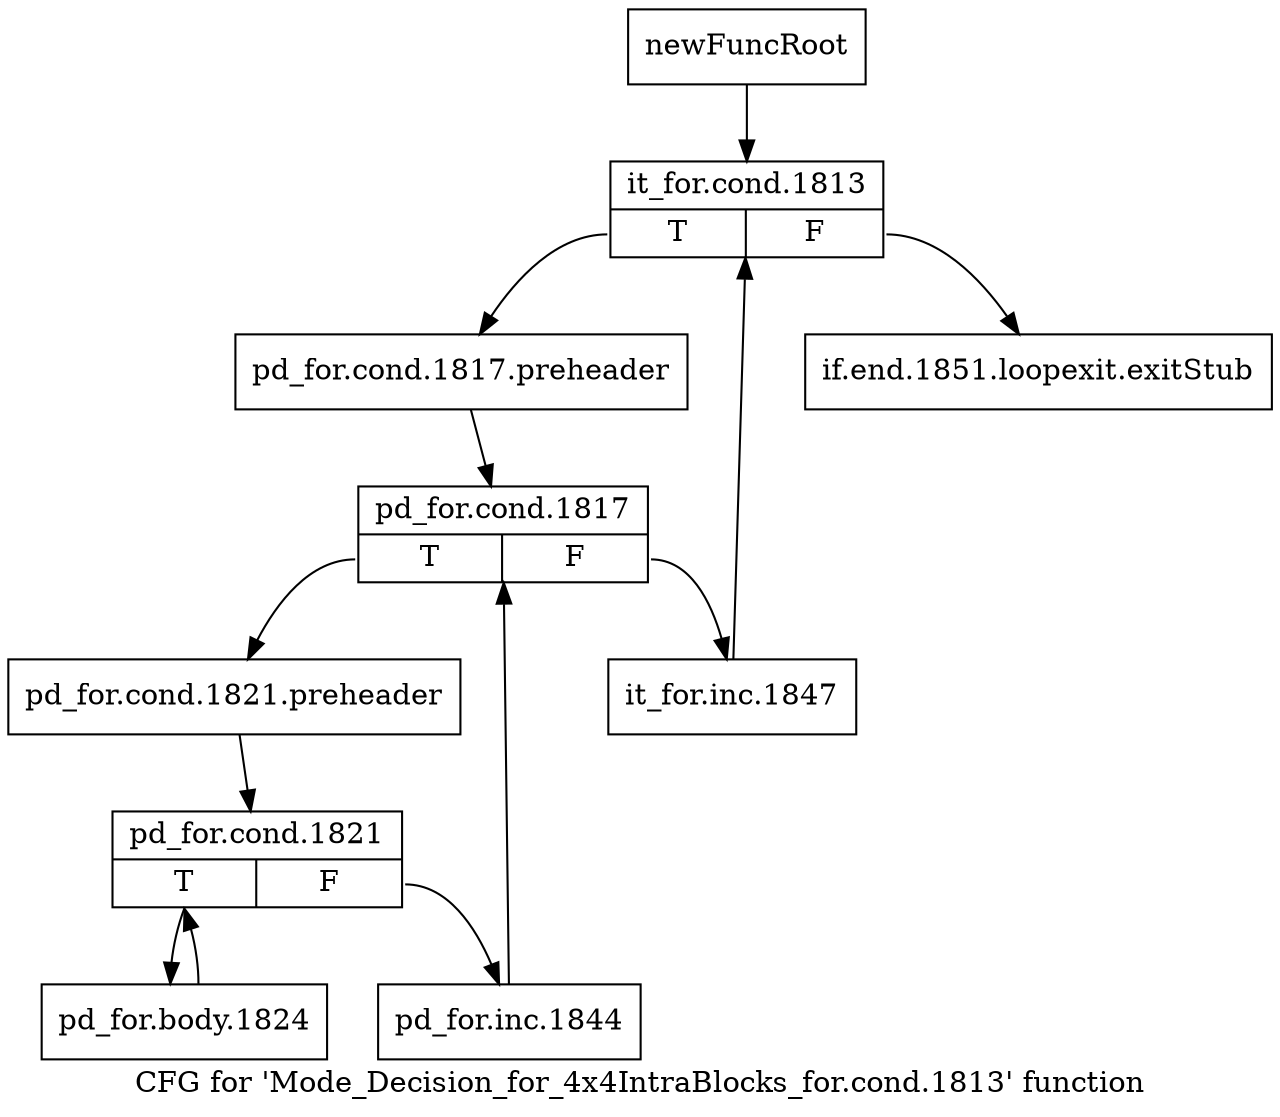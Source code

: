 digraph "CFG for 'Mode_Decision_for_4x4IntraBlocks_for.cond.1813' function" {
	label="CFG for 'Mode_Decision_for_4x4IntraBlocks_for.cond.1813' function";

	Node0x2b02740 [shape=record,label="{newFuncRoot}"];
	Node0x2b02740 -> Node0x2b03000;
	Node0x2b02fb0 [shape=record,label="{if.end.1851.loopexit.exitStub}"];
	Node0x2b03000 [shape=record,label="{it_for.cond.1813|{<s0>T|<s1>F}}"];
	Node0x2b03000:s0 -> Node0x2b03050;
	Node0x2b03000:s1 -> Node0x2b02fb0;
	Node0x2b03050 [shape=record,label="{pd_for.cond.1817.preheader}"];
	Node0x2b03050 -> Node0x2b030a0;
	Node0x2b030a0 [shape=record,label="{pd_for.cond.1817|{<s0>T|<s1>F}}"];
	Node0x2b030a0:s0 -> Node0x2b03140;
	Node0x2b030a0:s1 -> Node0x2b030f0;
	Node0x2b030f0 [shape=record,label="{it_for.inc.1847}"];
	Node0x2b030f0 -> Node0x2b03000;
	Node0x2b03140 [shape=record,label="{pd_for.cond.1821.preheader}"];
	Node0x2b03140 -> Node0x2b03190;
	Node0x2b03190 [shape=record,label="{pd_for.cond.1821|{<s0>T|<s1>F}}"];
	Node0x2b03190:s0 -> Node0x2b03230;
	Node0x2b03190:s1 -> Node0x2b031e0;
	Node0x2b031e0 [shape=record,label="{pd_for.inc.1844}"];
	Node0x2b031e0 -> Node0x2b030a0;
	Node0x2b03230 [shape=record,label="{pd_for.body.1824}"];
	Node0x2b03230 -> Node0x2b03190;
}
